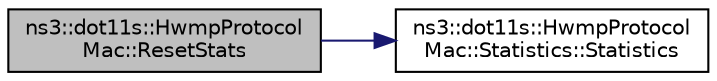 digraph "ns3::dot11s::HwmpProtocolMac::ResetStats"
{
  edge [fontname="Helvetica",fontsize="10",labelfontname="Helvetica",labelfontsize="10"];
  node [fontname="Helvetica",fontsize="10",shape=record];
  rankdir="LR";
  Node1 [label="ns3::dot11s::HwmpProtocol\lMac::ResetStats",height=0.2,width=0.4,color="black", fillcolor="grey75", style="filled", fontcolor="black"];
  Node1 -> Node2 [color="midnightblue",fontsize="10",style="solid"];
  Node2 [label="ns3::dot11s::HwmpProtocol\lMac::Statistics::Statistics",height=0.2,width=0.4,color="black", fillcolor="white", style="filled",URL="$d5/db8/structns3_1_1dot11s_1_1HwmpProtocolMac_1_1Statistics.html#af9bbfa4116149c661e31fc6f9bd5e26f"];
}
